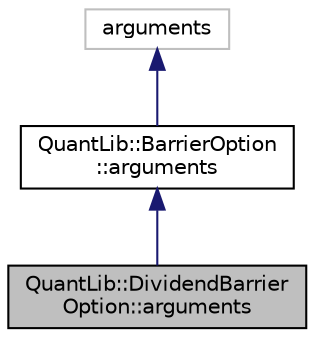digraph "QuantLib::DividendBarrierOption::arguments"
{
  edge [fontname="Helvetica",fontsize="10",labelfontname="Helvetica",labelfontsize="10"];
  node [fontname="Helvetica",fontsize="10",shape=record];
  Node1 [label="QuantLib::DividendBarrier\lOption::arguments",height=0.2,width=0.4,color="black", fillcolor="grey75", style="filled", fontcolor="black"];
  Node2 -> Node1 [dir="back",color="midnightblue",fontsize="10",style="solid"];
  Node2 [label="QuantLib::BarrierOption\l::arguments",height=0.2,width=0.4,color="black", fillcolor="white", style="filled",URL="$class_quant_lib_1_1_barrier_option_1_1arguments.html",tooltip="Arguments for barrier option calculation "];
  Node3 -> Node2 [dir="back",color="midnightblue",fontsize="10",style="solid"];
  Node3 [label="arguments",height=0.2,width=0.4,color="grey75", fillcolor="white", style="filled"];
}
